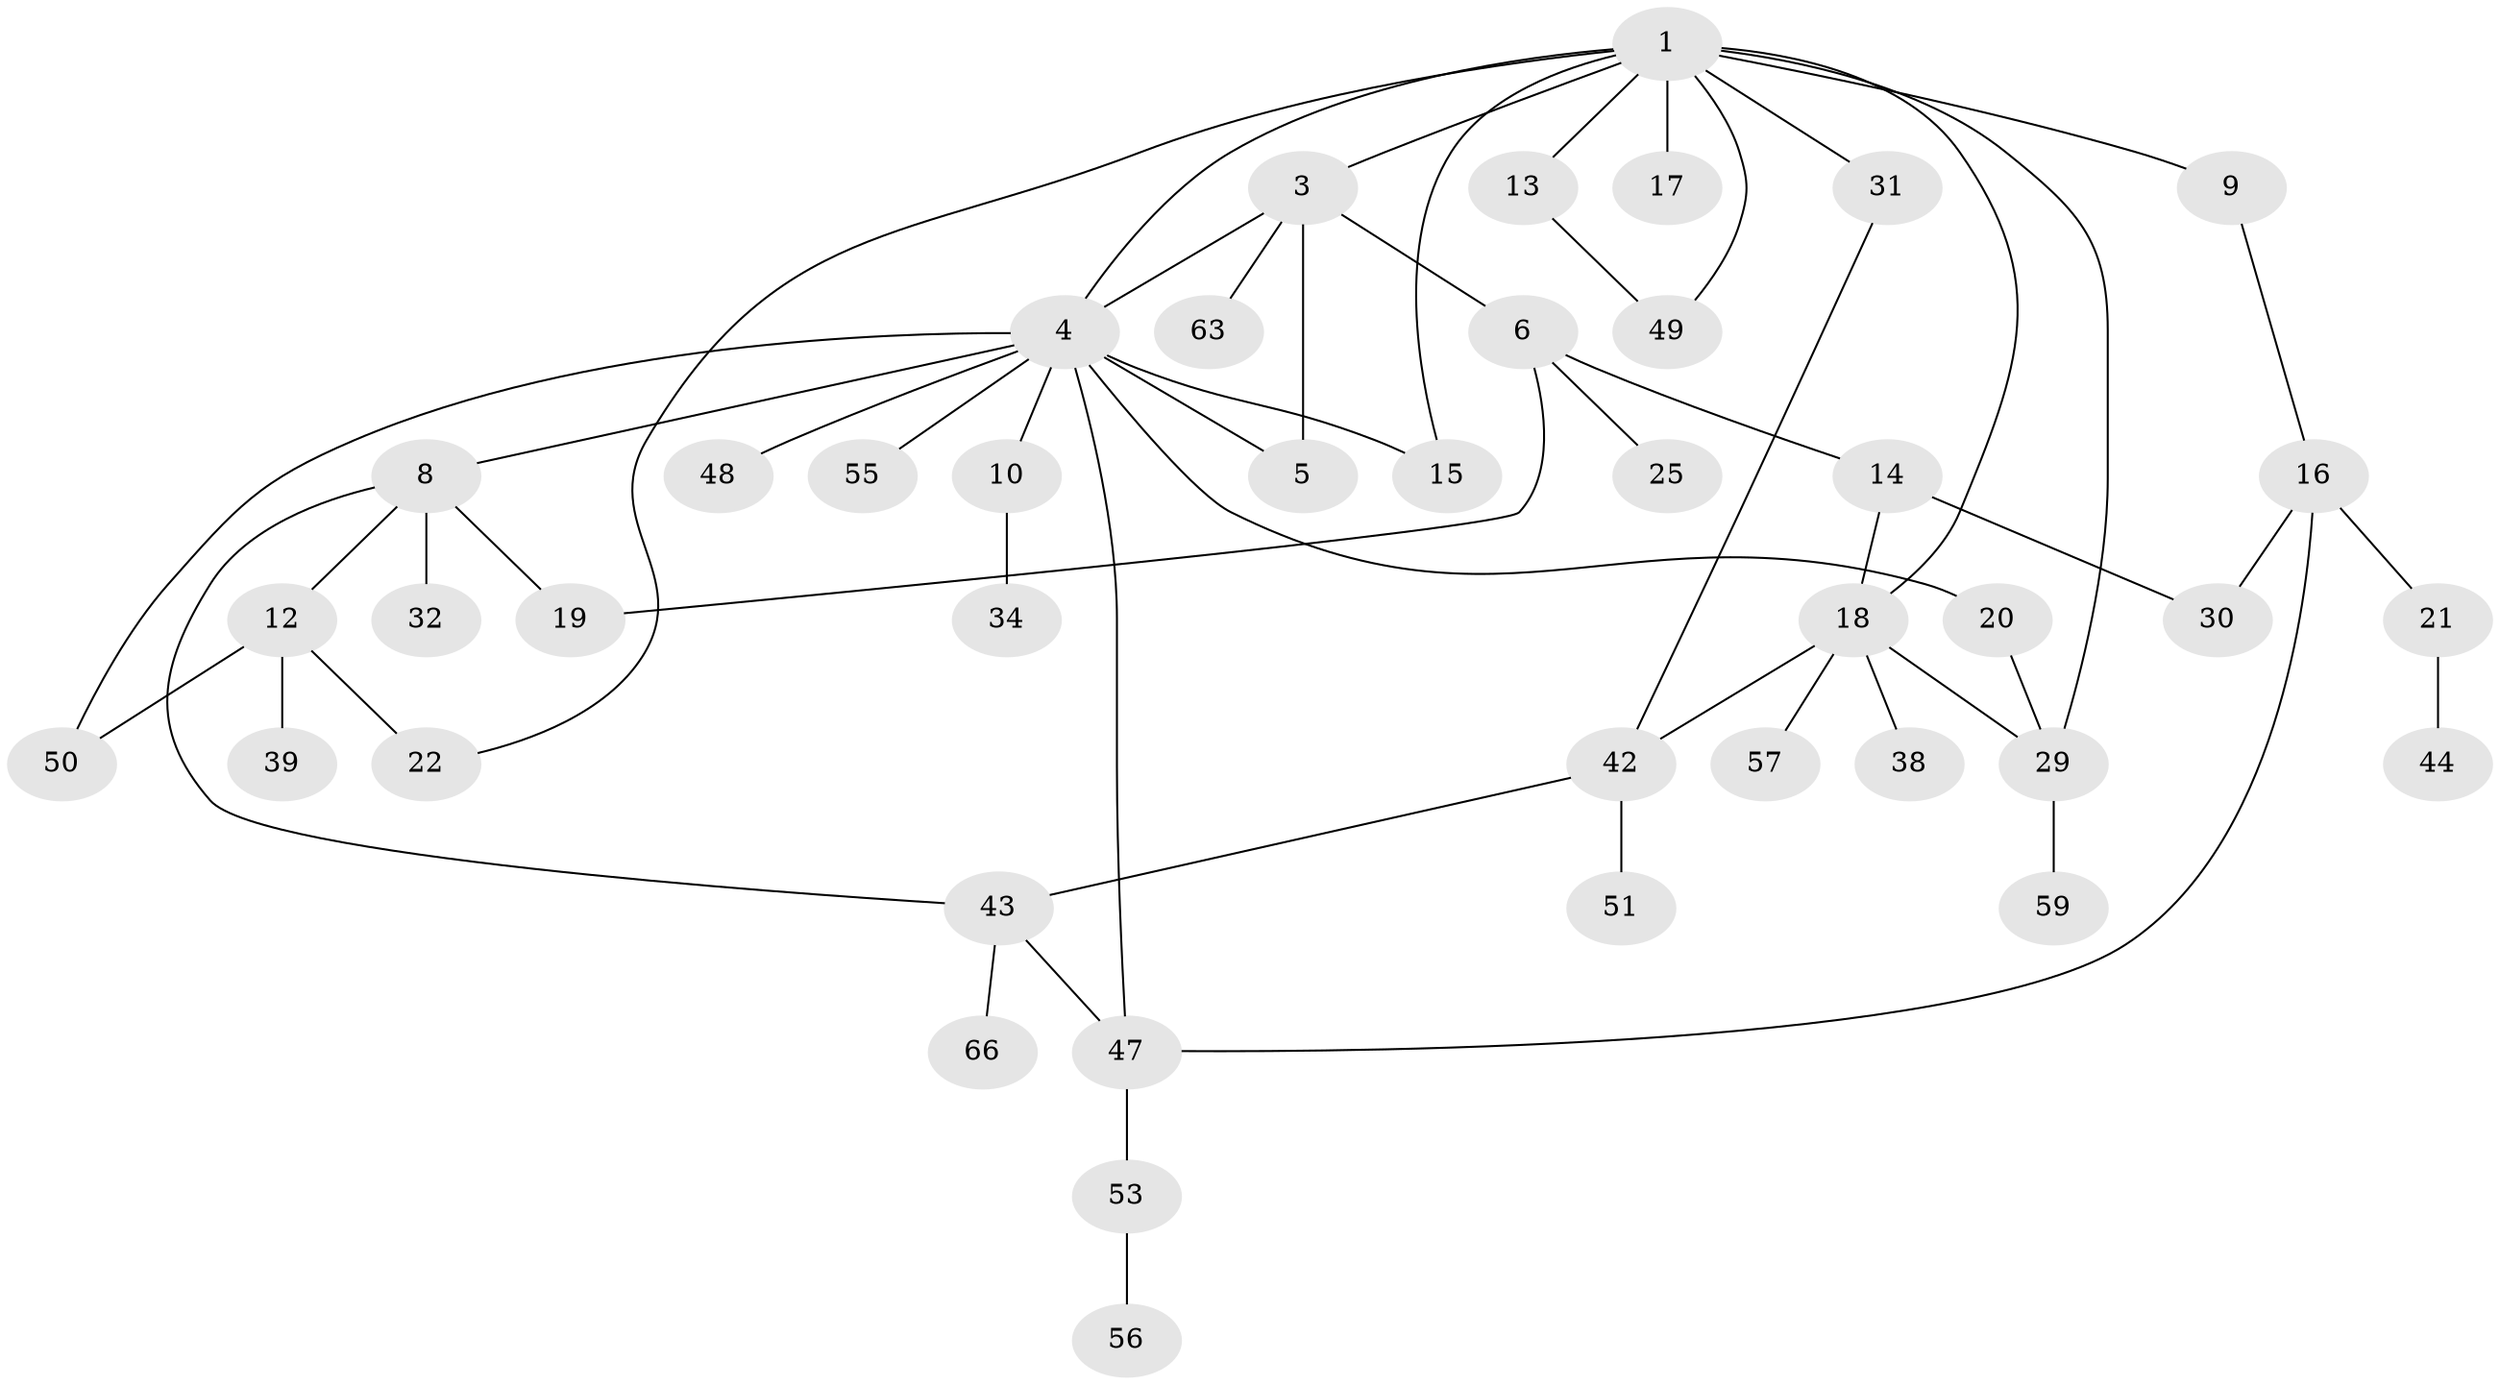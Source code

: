 // Generated by graph-tools (version 1.1) at 2025/23/03/03/25 07:23:33]
// undirected, 42 vertices, 56 edges
graph export_dot {
graph [start="1"]
  node [color=gray90,style=filled];
  1 [super="+2"];
  3 [super="+62"];
  4 [super="+7"];
  5 [super="+58"];
  6 [super="+28"];
  8 [super="+11"];
  9 [super="+46"];
  10 [super="+45"];
  12 [super="+26"];
  13 [super="+65"];
  14 [super="+27"];
  15 [super="+68"];
  16 [super="+24"];
  17 [super="+41"];
  18 [super="+33"];
  19 [super="+36"];
  20;
  21 [super="+35"];
  22 [super="+23"];
  25;
  29 [super="+40"];
  30 [super="+37"];
  31;
  32;
  34;
  38;
  39 [super="+67"];
  42 [super="+54"];
  43 [super="+64"];
  44;
  47 [super="+52"];
  48;
  49;
  50;
  51;
  53;
  55 [super="+61"];
  56 [super="+60"];
  57;
  59;
  63;
  66;
  1 -- 3;
  1 -- 9;
  1 -- 15;
  1 -- 22;
  1 -- 29;
  1 -- 31;
  1 -- 17;
  1 -- 18;
  1 -- 4;
  1 -- 49;
  1 -- 13;
  3 -- 5;
  3 -- 6;
  3 -- 4;
  3 -- 63;
  4 -- 8;
  4 -- 10;
  4 -- 55;
  4 -- 50;
  4 -- 15;
  4 -- 47;
  4 -- 48;
  4 -- 20;
  4 -- 5;
  6 -- 14;
  6 -- 25;
  6 -- 19;
  8 -- 19;
  8 -- 32;
  8 -- 43;
  8 -- 12;
  9 -- 16;
  10 -- 34;
  12 -- 39;
  12 -- 50;
  12 -- 22 [weight=2];
  13 -- 49;
  14 -- 18;
  14 -- 30;
  16 -- 21;
  16 -- 47;
  16 -- 30;
  18 -- 38;
  18 -- 42;
  18 -- 57;
  18 -- 29;
  20 -- 29;
  21 -- 44;
  29 -- 59;
  31 -- 42;
  42 -- 51;
  42 -- 43;
  43 -- 66;
  43 -- 47;
  47 -- 53;
  53 -- 56;
}
